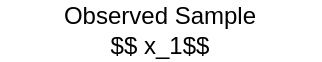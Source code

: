 <mxfile version="24.4.13" type="device">
  <diagram name="Page-1" id="av3lntkcvqlPu5hgfJqM">
    <mxGraphModel dx="1137" dy="881" grid="1" gridSize="10" guides="1" tooltips="1" connect="1" arrows="1" fold="1" page="1" pageScale="1" pageWidth="827" pageHeight="1169" math="1" shadow="0">
      <root>
        <mxCell id="0" />
        <mxCell id="1" parent="0" />
        <mxCell id="QpGtNuyBWYVd5fxDIimz-1" value="Observed Sample&lt;div&gt;$$&lt;span style=&quot;background-color: initial;&quot;&gt;&amp;nbsp;x_1$$&lt;/span&gt;&lt;/div&gt;" style="text;strokeColor=none;align=center;fillColor=none;html=1;verticalAlign=middle;whiteSpace=wrap;rounded=0;" vertex="1" parent="1">
          <mxGeometry x="380" y="440" width="160" height="30" as="geometry" />
        </mxCell>
      </root>
    </mxGraphModel>
  </diagram>
</mxfile>
